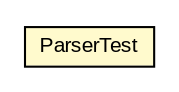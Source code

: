 #!/usr/local/bin/dot
#
# Class diagram 
# Generated by UMLGraph version R5_6-24-gf6e263 (http://www.umlgraph.org/)
#

digraph G {
	edge [fontname="arial",fontsize=10,labelfontname="arial",labelfontsize=10];
	node [fontname="arial",fontsize=10,shape=plaintext];
	nodesep=0.25;
	ranksep=0.5;
	// net.trajano.jetng.test.ParserTest
	c76 [label=<<table title="net.trajano.jetng.test.ParserTest" border="0" cellborder="1" cellspacing="0" cellpadding="2" port="p" bgcolor="lemonChiffon" href="./ParserTest.html">
		<tr><td><table border="0" cellspacing="0" cellpadding="1">
<tr><td align="center" balign="center"> ParserTest </td></tr>
		</table></td></tr>
		</table>>, URL="./ParserTest.html", fontname="arial", fontcolor="black", fontsize=10.0];
}

